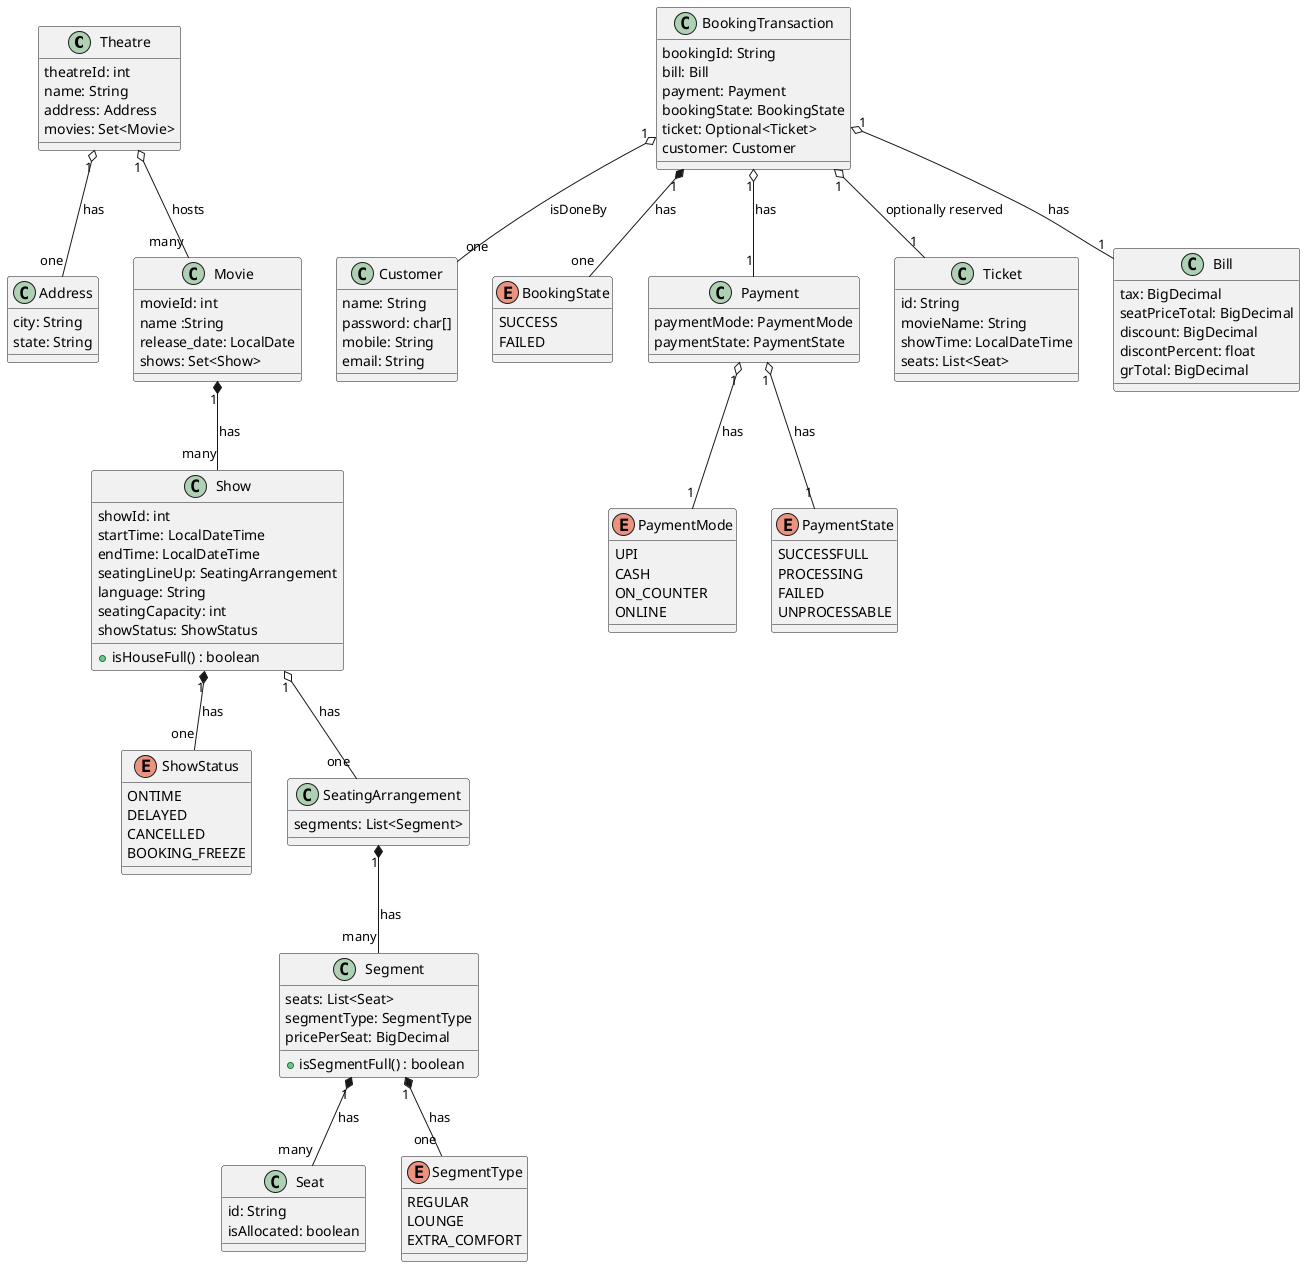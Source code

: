 @startuml
class Theatre {
  theatreId: int
  name: String 
  address: Address
  movies: Set<Movie>
}

class Address {
  city: String
  state: String
}

class Movie {
  movieId: int   
 name :String
 release_date: LocalDate
 shows: Set<Show>
}

class Show {
      showId: int   
  startTime: LocalDateTime
  endTime: LocalDateTime
  seatingLineUp: SeatingArrangement
  language: String
  seatingCapacity: int
  showStatus: ShowStatus
  +isHouseFull() : boolean
}

enum ShowStatus {
    ONTIME
    DELAYED
    CANCELLED
    BOOKING_FREEZE
}

class SeatingArrangement {
    segments: List<Segment>
}

class Segment { 
    seats: List<Seat>
    segmentType: SegmentType
    pricePerSeat: BigDecimal
    +isSegmentFull() : boolean
}

class Seat {
    id: String
    isAllocated: boolean
}

enum SegmentType {
 REGULAR
 LOUNGE
 EXTRA_COMFORT
}


class Customer {
    name: String 
    password: char[]
    mobile: String 
    email: String
}

class BookingTransaction {
    bookingId: String
    bill: Bill
    payment: Payment
    bookingState: BookingState
    ticket: Optional<Ticket>
    customer: Customer
}


enum BookingState {
    SUCCESS
    FAILED
}
class Payment {
    paymentMode: PaymentMode
    paymentState: PaymentState
}

class Ticket {
    id: String
    movieName: String
    showTime: LocalDateTime
    seats: List<Seat>
}

class Bill {
    tax: BigDecimal
    seatPriceTotal: BigDecimal 
    discount: BigDecimal
    discontPercent: float
    grTotal: BigDecimal
}

enum PaymentMode {
    UPI
    CASH
    ON_COUNTER
    ONLINE
}

enum PaymentState {
    SUCCESSFULL
    PROCESSING
    FAILED
    UNPROCESSABLE
}

Theatre "1" o-- "many" Movie: hosts
Movie "1" *-- "many" Show: has
Show "1" o-- "one" SeatingArrangement: has
Show "1" *-- "one" ShowStatus: has

Theatre "1" o--	 "one" Address: has

SeatingArrangement "1" *-- "many" Segment: has
Segment "1" *-- "many" Seat: has
Segment "1" *-- "one" SegmentType: has

BookingTransaction "1" o-- "one" Customer: isDoneBy
BookingTransaction "1" *-- "one" BookingState: has
BookingTransaction "1" o-- "1" Ticket: optionally reserved
BookingTransaction "1" o-- "1" Bill: has
BookingTransaction "1" o-- "1" Payment: has

Payment "1" o-- "1" PaymentMode: has
Payment "1" o-- "1" PaymentState: has

@enduml

